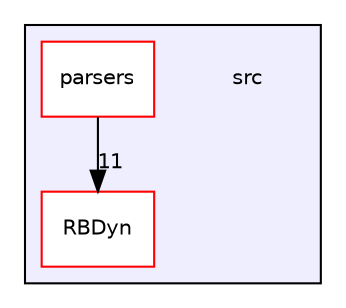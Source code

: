 digraph "src" {
  compound=true
  node [ fontsize="10", fontname="Helvetica"];
  edge [ labelfontsize="10", labelfontname="Helvetica"];
  subgraph clusterdir_68267d1309a1af8e8297ef4c3efbcdba {
    graph [ bgcolor="#eeeeff", pencolor="black", label="" URL="dir_68267d1309a1af8e8297ef4c3efbcdba.html"];
    dir_68267d1309a1af8e8297ef4c3efbcdba [shape=plaintext label="src"];
    dir_25205df789895db728d786a757b2675c [shape=box label="parsers" color="red" fillcolor="white" style="filled" URL="dir_25205df789895db728d786a757b2675c.html"];
    dir_c8d2c55aee402461ce3a18ffcc64fcc4 [shape=box label="RBDyn" color="red" fillcolor="white" style="filled" URL="dir_c8d2c55aee402461ce3a18ffcc64fcc4.html"];
  }
  dir_25205df789895db728d786a757b2675c->dir_c8d2c55aee402461ce3a18ffcc64fcc4 [headlabel="11", labeldistance=1.5 headhref="dir_000001_000004.html"];
}
